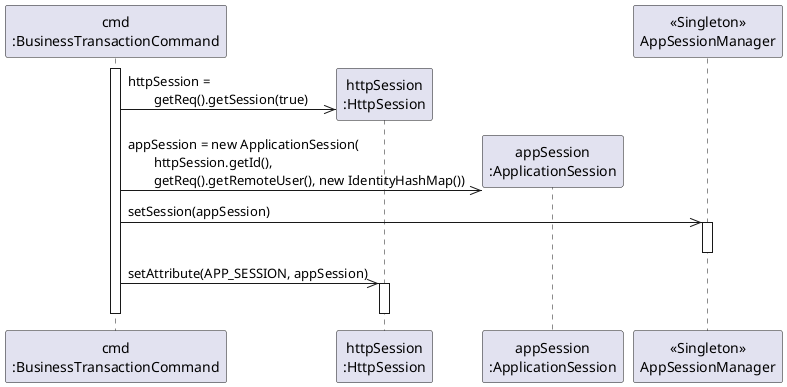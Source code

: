 @startuml sequenceDiagram
  participant "cmd\n:BusinessTransactionCommand" as cmd
  participant "httpSession\n:HttpSession" as hs
  participant "appSession\n:ApplicationSession" as apps
  participant "<<Singleton>>\nAppSessionManager" as sm

  activate cmd
    create hs
    cmd->>hs: httpSession =\n　　getReq().getSession(true)
    create apps
    cmd->>apps: appSession = new ApplicationSession(\n　　httpSession.getId(),\n　　getReq().getRemoteUser(), new IdentityHashMap())
    cmd->>sm: setSession(appSession)
    activate sm
    deactivate sm
    cmd->>hs: setAttribute(APP_SESSION, appSession)
    activate hs
    deactivate hs
  deactivate cmd
@enduml